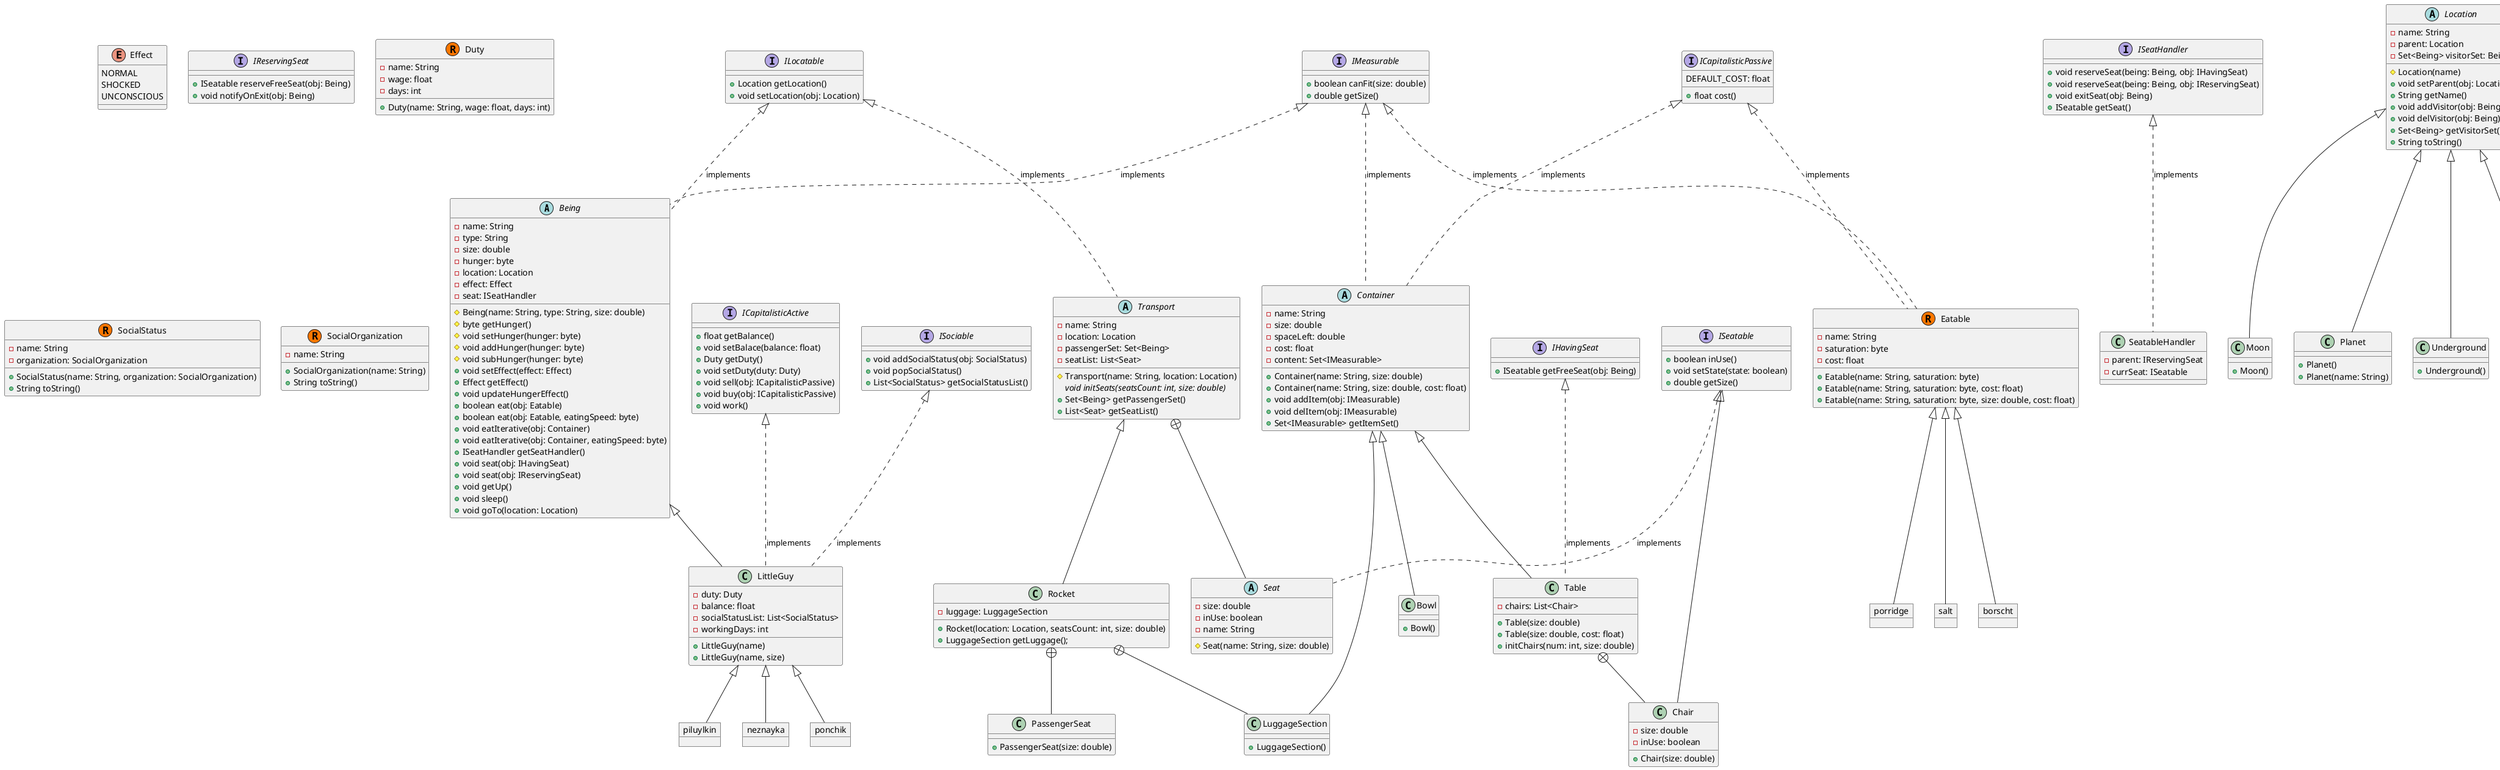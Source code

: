 @startuml name
Being <|-- LittleGuy
ICapitalisticActive <|.. LittleGuy : implements
ISociable <|.. LittleGuy : implements

object ponchik
object piluylkin
object neznayka

LittleGuy <|-- ponchik
LittleGuy <|-- piluylkin
LittleGuy <|-- neznayka

object borscht
object porridge
object salt
Eatable <|-- borscht
Eatable <|-- porridge
Eatable <|-- salt

ICapitalisticPassive <|.. Container : implements
ICapitalisticPassive <|.. Eatable : implements

IMeasurable <|.. Eatable : implements
IMeasurable <|.. Container : implements
IMeasurable <|.. Being : implements

Container <|-- Bowl
Container <|-- Table

IHavingSeat <|.. Table : implements

ISeatHandler <|.. SeatableHandler : implements

Table +-- Chair
ISeatable <|-- Chair

Transport <|-- Rocket
Transport +-- Seat
ISeatable <|.. Seat : implements
Rocket +-- PassengerSeat

Rocket +-- LuggageSection
Container <|-- LuggageSection

ILocatable <|.. Transport : implements
ILocatable <|.. Being : implements

Location <|-- Moon
Location <|-- Planet
Location <|-- Underground
Location <|-- Town
Location <|-- Cave

Log +-- Console

static class Log {
   {static} +String warnDecorate(line: String)
}

static class Console {
   {static} +void print(message: Object)
   {static} +void printf(message: String, Object ... args)
   {static} +void println(message: Object)
}

class LittleGuy {
   -duty: Duty
   -balance: float
   -socialStatusList: List<SocialStatus>
   -workingDays: int
   +LittleGuy(name)
   +LittleGuy(name, size)
}

abstract class Seat {
   -size: double
   -inUse: boolean
   -name: String
   #Seat(name: String, size: double)
}

class PassengerSeat {
   +PassengerSeat(size: double)
}

enum Effect {
   NORMAL
   SHOCKED
   UNCONSCIOUS
}

interface IHavingSeat {
   +ISeatable getFreeSeat(obj: Being)
}

interface ICapitalisticPassive {
   DEFAULT_COST: float
   +float cost()
}

interface ICapitalisticActive {
   +float getBalance()
   +void setBalace(balance: float)
   +Duty getDuty()
   +void setDuty(duty: Duty)
   +void sell(obj: ICapitalisticPassive)
   +void buy(obj: ICapitalisticPassive)
   +void work()
}

interface ISeatable {
   +boolean inUse()
   +void setState(state: boolean)
   +double getSize()
}

interface ISeatHandler {
   +void reserveSeat(being: Being, obj: IHavingSeat)
   +void reserveSeat(being: Being, obj: IReservingSeat)
   +void exitSeat(obj: Being)
   +ISeatable getSeat()

}

interface ISociable {
   +void addSocialStatus(obj: SocialStatus)
   +void popSocialStatus()
   +List<SocialStatus> getSocialStatusList()
}

interface IReservingSeat {
   +ISeatable reserveFreeSeat(obj: Being)
   +void notifyOnExit(obj: Being)
}

abstract class Being {
   -name: String
   -type: String
   -size: double
   -hunger: byte
   -location: Location
   -effect: Effect
   -seat: ISeatHandler
   #Being(name: String, type: String, size: double)
   #byte getHunger()
   #void setHunger(hunger: byte)
   #void addHunger(hunger: byte)
   #void subHunger(hunger: byte)
   +void setEffect(effect: Effect)
   +Effect getEffect()
   +void updateHungerEffect()
   +boolean eat(obj: Eatable)
   +boolean eat(obj: Eatable, eatingSpeed: byte)
   +void eatIterative(obj: Container)
   +void eatIterative(obj: Container, eatingSpeed: byte)
   +ISeatHandler getSeatHandler()
   +void seat(obj: IHavingSeat)
   +void seat(obj: IReservingSeat)
   +void getUp()
   +void sleep()
   +void goTo(location: Location)
}

class Eatable << (R,#FF7700) >> {
   -name: String
   -saturation: byte
   -cost: float
   +Eatable(name: String, saturation: byte)
   +Eatable(name: String, saturation: byte, cost: float)
   +Eatable(name: String, saturation: byte, size: double, cost: float)
}

class Duty << (R,#FF7700) >> {
   -name: String
   -wage: float
   -days: int
   +Duty(name: String, wage: float, days: int)
}

class SocialStatus << (R,#FF7700) >> {
   -name: String
   -organization: SocialOrganization
   +SocialStatus(name: String, organization: SocialOrganization)
   +String toString()
}

class SocialOrganization << (R,#FF7700) >> {
   -name: String
   +SocialOrganization(name: String)
   +String toString()
}

class SeatableHandler {
   -parent: IReservingSeat
   -currSeat: ISeatable
}

abstract class Transport {
   -name: String
   -location: Location
   -passengerSet: Set<Being>
   -seatList: List<Seat>
   #Transport(name: String, location: Location)
   {abstract} void initSeats(seatsCount: int, size: double)
   +Set<Being> getPassengerSet()
   +List<Seat> getSeatList()
}

abstract class Container {
   -name: String
   -size: double
   -spaceLeft: double
   -cost: float
   -content: Set<IMeasurable>
   +Container(name: String, size: double)
   +Container(name: String, size: double, cost: float)
   +void addItem(obj: IMeasurable)
   +void delItem(obj: IMeasurable)
   +Set<IMeasurable> getItemSet()
}

class Table {
   -chairs: List<Chair>
   +Table(size: double)
   +Table(size: double, cost: float)
   +initChairs(num: int, size: double)
}

class Chair {
   -size: double
   -inUse: boolean
   +Chair(size: double)
}

class Bowl {
   +Bowl()
}

class LuggageSection {
   +LuggageSection()
}

class Rocket {
   -luggage: LuggageSection
   +Rocket(location: Location, seatsCount: int, size: double)
   +LuggageSection getLuggage();
}

class Moon {
   +Moon()
}

class Planet {
   +Planet()
   +Planet(name: String)
}

class Town {
   +Town()
   +Town(name: String)
}

class Underground {
   +Underground()
}

class Cave {
   +Cave()
}

abstract class Location {
   -name: String
   -parent: Location
   -Set<Being> visitorSet: Being
   #Location(name)
   +void setParent(obj: Location)
   +String getName()
   +void addVisitor(obj: Being)
   +void delVisitor(obj: Being)
   +Set<Being> getVisitorSet()
   +String toString()
}

interface IMeasurable {
   +boolean canFit(size: double)
   +double getSize()
}

interface ILocatable {
   +Location getLocation()
   +void setLocation(obj: Location)
}
@enduml

' make size attribute to define whether the item can be keepable in the Container or not